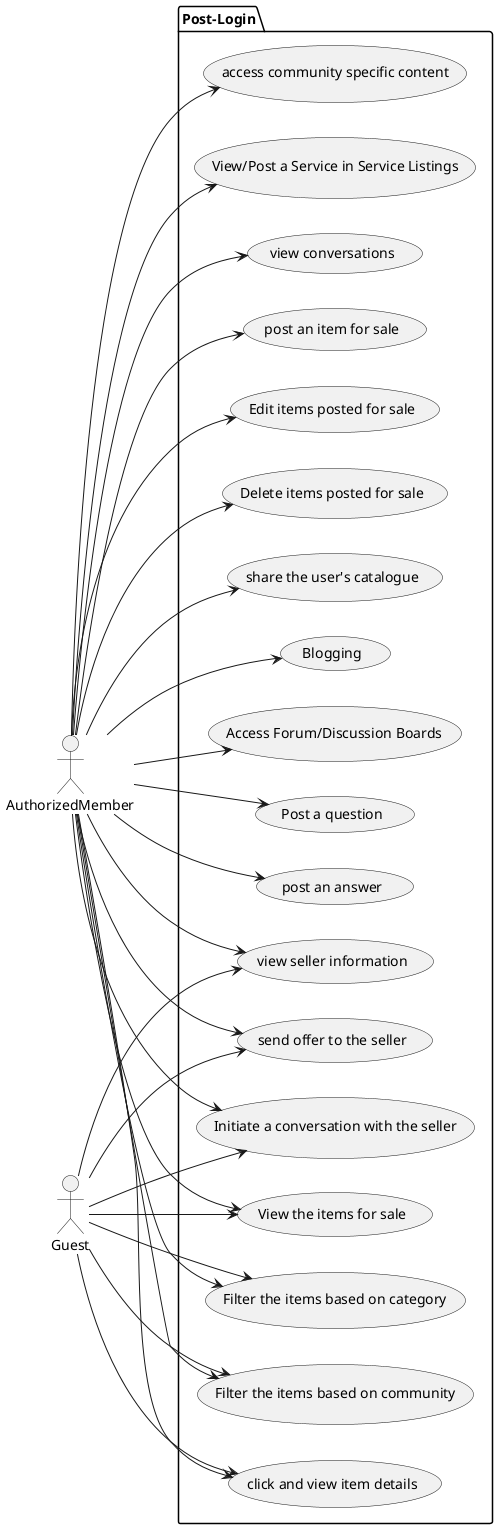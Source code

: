 @startuml member-post-login

left to right direction
actor AuthorizedMember as m
actor Guest as g
package Post-Login {
 usecase "View the items for sale" as uc2
 usecase "Filter the items based on category" as uc3
 usecase "Filter the items based on community" as uc4
 usecase "click and view item details" as uc5
 usecase "view seller information" as uc6
 usecase "send offer to the seller" as uc7
 usecase "Initiate a conversation with the seller" as uc8
 usecase "view conversations" as uc9
 usecase "post an item for sale" as uc10
 usecase "Edit items posted for sale" as uc11
 usecase "Delete items posted for sale" as uc12
 usecase "Disable/Enable the items posted for sale" as uc13
 usecase "share the user's catalogue" as uc13
 usecase "Blogging" as uc14
 usecase "Access Forum/Discussion Boards" as uc15
 usecase "Post a question" as uc16
 usecase "post an answer" as uc17
 usecase "access community specific content" as uc18
 usecase "View/Post a Service in Service Listings" as uc19   
}

m --> uc2
m --> uc3
m --> uc4
m --> uc5
m --> uc6
m --> uc7
m --> uc8
m --> uc9
m --> uc10
m --> uc11
m --> uc12
m --> uc13
m --> uc14
m --> uc15
m --> uc16
m --> uc17
m --> uc18
m --> uc19

g --> uc2
g --> uc3
g --> uc4
g --> uc5
g --> uc6
g --> uc7
g --> uc8

@enduml